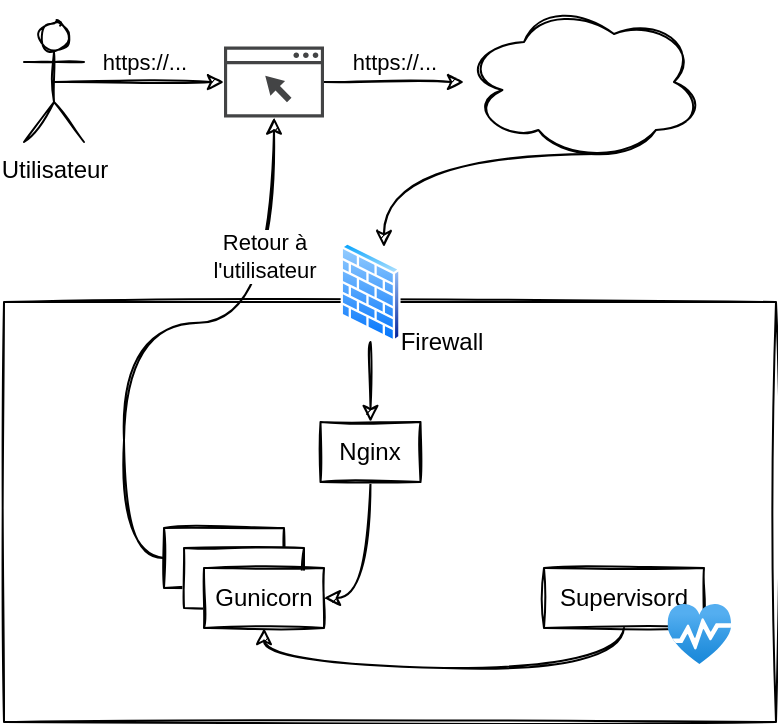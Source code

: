 <mxfile version="14.1.8" type="device"><diagram id="D_iwcrbJ42AVik1I7Eo6" name="Page-1"><mxGraphModel dx="452" dy="533" grid="1" gridSize="10" guides="1" tooltips="1" connect="1" arrows="1" fold="1" page="1" pageScale="1" pageWidth="827" pageHeight="1169" math="0" shadow="0"><root><mxCell id="0"/><mxCell id="1" parent="0"/><mxCell id="Vr-Io18-KZL5GhDP0oJl-12" style="edgeStyle=orthogonalEdgeStyle;curved=1;rounded=0;sketch=1;orthogonalLoop=1;jettySize=auto;html=1;exitX=0.55;exitY=0.95;exitDx=0;exitDy=0;exitPerimeter=0;entryX=0.75;entryY=0;entryDx=0;entryDy=0;" edge="1" parent="1" source="Vr-Io18-KZL5GhDP0oJl-5" target="Vr-Io18-KZL5GhDP0oJl-13"><mxGeometry relative="1" as="geometry"><mxPoint x="250" y="140" as="targetPoint"/></mxGeometry></mxCell><mxCell id="Vr-Io18-KZL5GhDP0oJl-5" value="" style="ellipse;shape=cloud;whiteSpace=wrap;html=1;rounded=1;sketch=1;" vertex="1" parent="1"><mxGeometry x="270" y="20" width="120" height="80" as="geometry"/></mxCell><mxCell id="Vr-Io18-KZL5GhDP0oJl-10" value="https://..." style="edgeStyle=orthogonalEdgeStyle;curved=1;rounded=0;sketch=1;orthogonalLoop=1;jettySize=auto;html=1;" edge="1" parent="1" source="Vr-Io18-KZL5GhDP0oJl-7" target="Vr-Io18-KZL5GhDP0oJl-5"><mxGeometry x="0.001" y="10" relative="1" as="geometry"><mxPoint as="offset"/></mxGeometry></mxCell><mxCell id="Vr-Io18-KZL5GhDP0oJl-7" value="" style="pointerEvents=1;shadow=0;dashed=0;html=1;strokeColor=none;fillColor=#434445;aspect=fixed;labelPosition=center;verticalLabelPosition=bottom;verticalAlign=top;align=center;outlineConnect=0;shape=mxgraph.vvd.web_browser;rounded=1;sketch=0;" vertex="1" parent="1"><mxGeometry x="150" y="42.25" width="50" height="35.5" as="geometry"/></mxCell><mxCell id="Vr-Io18-KZL5GhDP0oJl-9" value="https://..." style="edgeStyle=orthogonalEdgeStyle;curved=1;rounded=0;sketch=1;orthogonalLoop=1;jettySize=auto;html=1;exitX=0.5;exitY=0.5;exitDx=0;exitDy=0;exitPerimeter=0;" edge="1" parent="1" source="Vr-Io18-KZL5GhDP0oJl-8" target="Vr-Io18-KZL5GhDP0oJl-7"><mxGeometry x="0.059" y="10" relative="1" as="geometry"><mxPoint as="offset"/></mxGeometry></mxCell><mxCell id="Vr-Io18-KZL5GhDP0oJl-8" value="Utilisateur" style="shape=umlActor;verticalLabelPosition=bottom;verticalAlign=top;html=1;outlineConnect=0;rounded=1;sketch=1;" vertex="1" parent="1"><mxGeometry x="50" y="30" width="30" height="60" as="geometry"/></mxCell><mxCell id="Vr-Io18-KZL5GhDP0oJl-11" value="" style="rounded=0;whiteSpace=wrap;html=1;sketch=1;" vertex="1" parent="1"><mxGeometry x="40" y="170" width="386" height="210" as="geometry"/></mxCell><mxCell id="Vr-Io18-KZL5GhDP0oJl-15" style="edgeStyle=orthogonalEdgeStyle;curved=1;rounded=0;sketch=1;orthogonalLoop=1;jettySize=auto;html=1;exitX=0.5;exitY=1;exitDx=0;exitDy=0;entryX=0.5;entryY=0;entryDx=0;entryDy=0;" edge="1" parent="1" source="Vr-Io18-KZL5GhDP0oJl-13" target="Vr-Io18-KZL5GhDP0oJl-14"><mxGeometry relative="1" as="geometry"/></mxCell><mxCell id="Vr-Io18-KZL5GhDP0oJl-13" value="" style="aspect=fixed;perimeter=ellipsePerimeter;html=1;align=center;shadow=0;dashed=0;spacingTop=3;image;image=img/lib/active_directory/firewall.svg;rounded=1;sketch=1;" vertex="1" parent="1"><mxGeometry x="208" y="140" width="30.5" height="50" as="geometry"/></mxCell><mxCell id="Vr-Io18-KZL5GhDP0oJl-29" style="edgeStyle=orthogonalEdgeStyle;curved=1;rounded=0;sketch=1;orthogonalLoop=1;jettySize=auto;html=1;exitX=0.5;exitY=1;exitDx=0;exitDy=0;entryX=1;entryY=0.5;entryDx=0;entryDy=0;" edge="1" parent="1" source="Vr-Io18-KZL5GhDP0oJl-14" target="Vr-Io18-KZL5GhDP0oJl-19"><mxGeometry relative="1" as="geometry"/></mxCell><mxCell id="Vr-Io18-KZL5GhDP0oJl-14" value="Nginx" style="rounded=0;whiteSpace=wrap;html=1;sketch=1;" vertex="1" parent="1"><mxGeometry x="198.25" y="230" width="50" height="30" as="geometry"/></mxCell><mxCell id="Vr-Io18-KZL5GhDP0oJl-22" style="edgeStyle=orthogonalEdgeStyle;curved=1;rounded=0;sketch=1;orthogonalLoop=1;jettySize=auto;html=1;exitX=0.5;exitY=1;exitDx=0;exitDy=0;entryX=0.5;entryY=1;entryDx=0;entryDy=0;" edge="1" parent="1" source="Vr-Io18-KZL5GhDP0oJl-16" target="Vr-Io18-KZL5GhDP0oJl-19"><mxGeometry relative="1" as="geometry"/></mxCell><mxCell id="Vr-Io18-KZL5GhDP0oJl-16" value="Supervisord" style="rounded=0;whiteSpace=wrap;html=1;sketch=1;" vertex="1" parent="1"><mxGeometry x="310" y="303" width="80" height="30" as="geometry"/></mxCell><mxCell id="Vr-Io18-KZL5GhDP0oJl-26" style="edgeStyle=orthogonalEdgeStyle;curved=1;rounded=0;sketch=1;orthogonalLoop=1;jettySize=auto;html=1;exitX=0;exitY=0.5;exitDx=0;exitDy=0;" edge="1" parent="1" source="Vr-Io18-KZL5GhDP0oJl-17" target="Vr-Io18-KZL5GhDP0oJl-7"><mxGeometry relative="1" as="geometry"/></mxCell><mxCell id="Vr-Io18-KZL5GhDP0oJl-27" value="Retour à&lt;br&gt;l'utilisateur" style="edgeLabel;html=1;align=center;verticalAlign=middle;resizable=0;points=[];" vertex="1" connectable="0" parent="Vr-Io18-KZL5GhDP0oJl-26"><mxGeometry x="0.424" y="16" relative="1" as="geometry"><mxPoint x="10.97" y="-21.72" as="offset"/></mxGeometry></mxCell><mxCell id="Vr-Io18-KZL5GhDP0oJl-17" value="" style="rounded=0;whiteSpace=wrap;html=1;sketch=1;" vertex="1" parent="1"><mxGeometry x="120" y="283" width="60" height="30" as="geometry"/></mxCell><mxCell id="Vr-Io18-KZL5GhDP0oJl-18" value="" style="rounded=0;whiteSpace=wrap;html=1;sketch=1;" vertex="1" parent="1"><mxGeometry x="130" y="293" width="60" height="30" as="geometry"/></mxCell><mxCell id="Vr-Io18-KZL5GhDP0oJl-19" value="Gunicorn" style="rounded=0;whiteSpace=wrap;html=1;sketch=1;" vertex="1" parent="1"><mxGeometry x="140" y="303" width="60" height="30" as="geometry"/></mxCell><mxCell id="Vr-Io18-KZL5GhDP0oJl-25" value="" style="aspect=fixed;html=1;points=[];align=center;image;fontSize=12;image=img/lib/azure2/general/Service_Health.svg;rounded=1;sketch=1;" vertex="1" parent="1"><mxGeometry x="371.75" y="321" width="31.88" height="30" as="geometry"/></mxCell><mxCell id="Vr-Io18-KZL5GhDP0oJl-30" value="Firewall" style="text;html=1;strokeColor=none;fillColor=none;align=center;verticalAlign=middle;whiteSpace=wrap;rounded=0;sketch=1;" vertex="1" parent="1"><mxGeometry x="239" y="180" width="40" height="20" as="geometry"/></mxCell></root></mxGraphModel></diagram></mxfile>